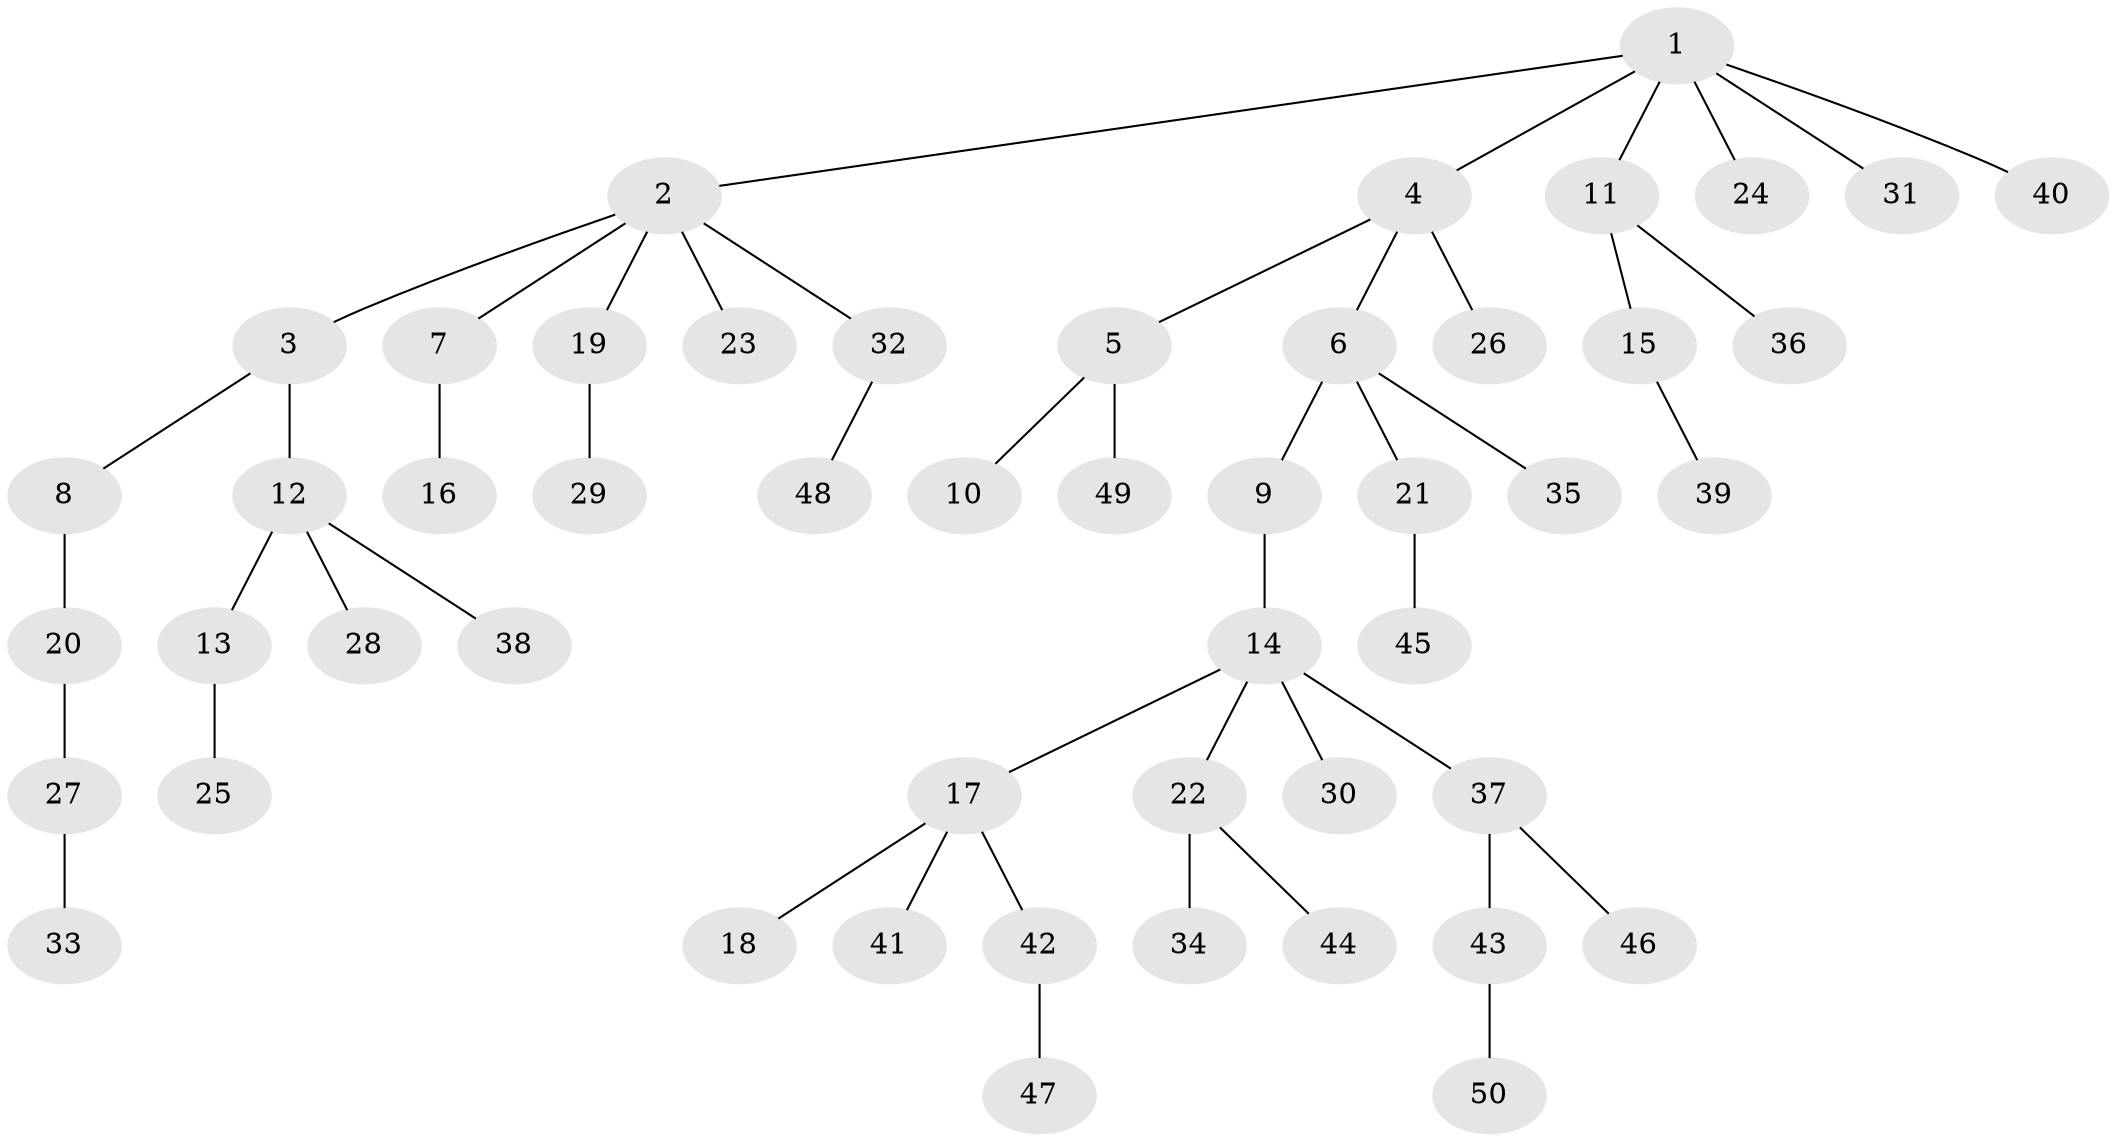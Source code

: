 // Generated by graph-tools (version 1.1) at 2025/26/03/09/25 03:26:24]
// undirected, 50 vertices, 49 edges
graph export_dot {
graph [start="1"]
  node [color=gray90,style=filled];
  1;
  2;
  3;
  4;
  5;
  6;
  7;
  8;
  9;
  10;
  11;
  12;
  13;
  14;
  15;
  16;
  17;
  18;
  19;
  20;
  21;
  22;
  23;
  24;
  25;
  26;
  27;
  28;
  29;
  30;
  31;
  32;
  33;
  34;
  35;
  36;
  37;
  38;
  39;
  40;
  41;
  42;
  43;
  44;
  45;
  46;
  47;
  48;
  49;
  50;
  1 -- 2;
  1 -- 4;
  1 -- 11;
  1 -- 24;
  1 -- 31;
  1 -- 40;
  2 -- 3;
  2 -- 7;
  2 -- 19;
  2 -- 23;
  2 -- 32;
  3 -- 8;
  3 -- 12;
  4 -- 5;
  4 -- 6;
  4 -- 26;
  5 -- 10;
  5 -- 49;
  6 -- 9;
  6 -- 21;
  6 -- 35;
  7 -- 16;
  8 -- 20;
  9 -- 14;
  11 -- 15;
  11 -- 36;
  12 -- 13;
  12 -- 28;
  12 -- 38;
  13 -- 25;
  14 -- 17;
  14 -- 22;
  14 -- 30;
  14 -- 37;
  15 -- 39;
  17 -- 18;
  17 -- 41;
  17 -- 42;
  19 -- 29;
  20 -- 27;
  21 -- 45;
  22 -- 34;
  22 -- 44;
  27 -- 33;
  32 -- 48;
  37 -- 43;
  37 -- 46;
  42 -- 47;
  43 -- 50;
}

